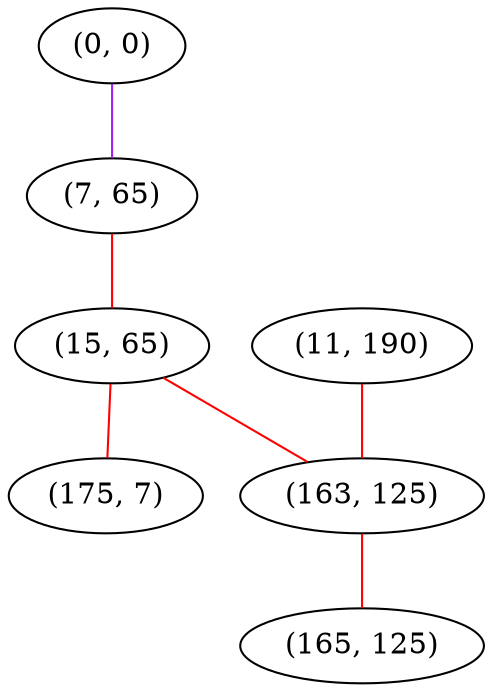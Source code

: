 graph "" {
"(0, 0)";
"(11, 190)";
"(7, 65)";
"(15, 65)";
"(175, 7)";
"(163, 125)";
"(165, 125)";
"(0, 0)" -- "(7, 65)"  [color=purple, key=0, weight=4];
"(11, 190)" -- "(163, 125)"  [color=red, key=0, weight=1];
"(7, 65)" -- "(15, 65)"  [color=red, key=0, weight=1];
"(15, 65)" -- "(163, 125)"  [color=red, key=0, weight=1];
"(15, 65)" -- "(175, 7)"  [color=red, key=0, weight=1];
"(163, 125)" -- "(165, 125)"  [color=red, key=0, weight=1];
}
